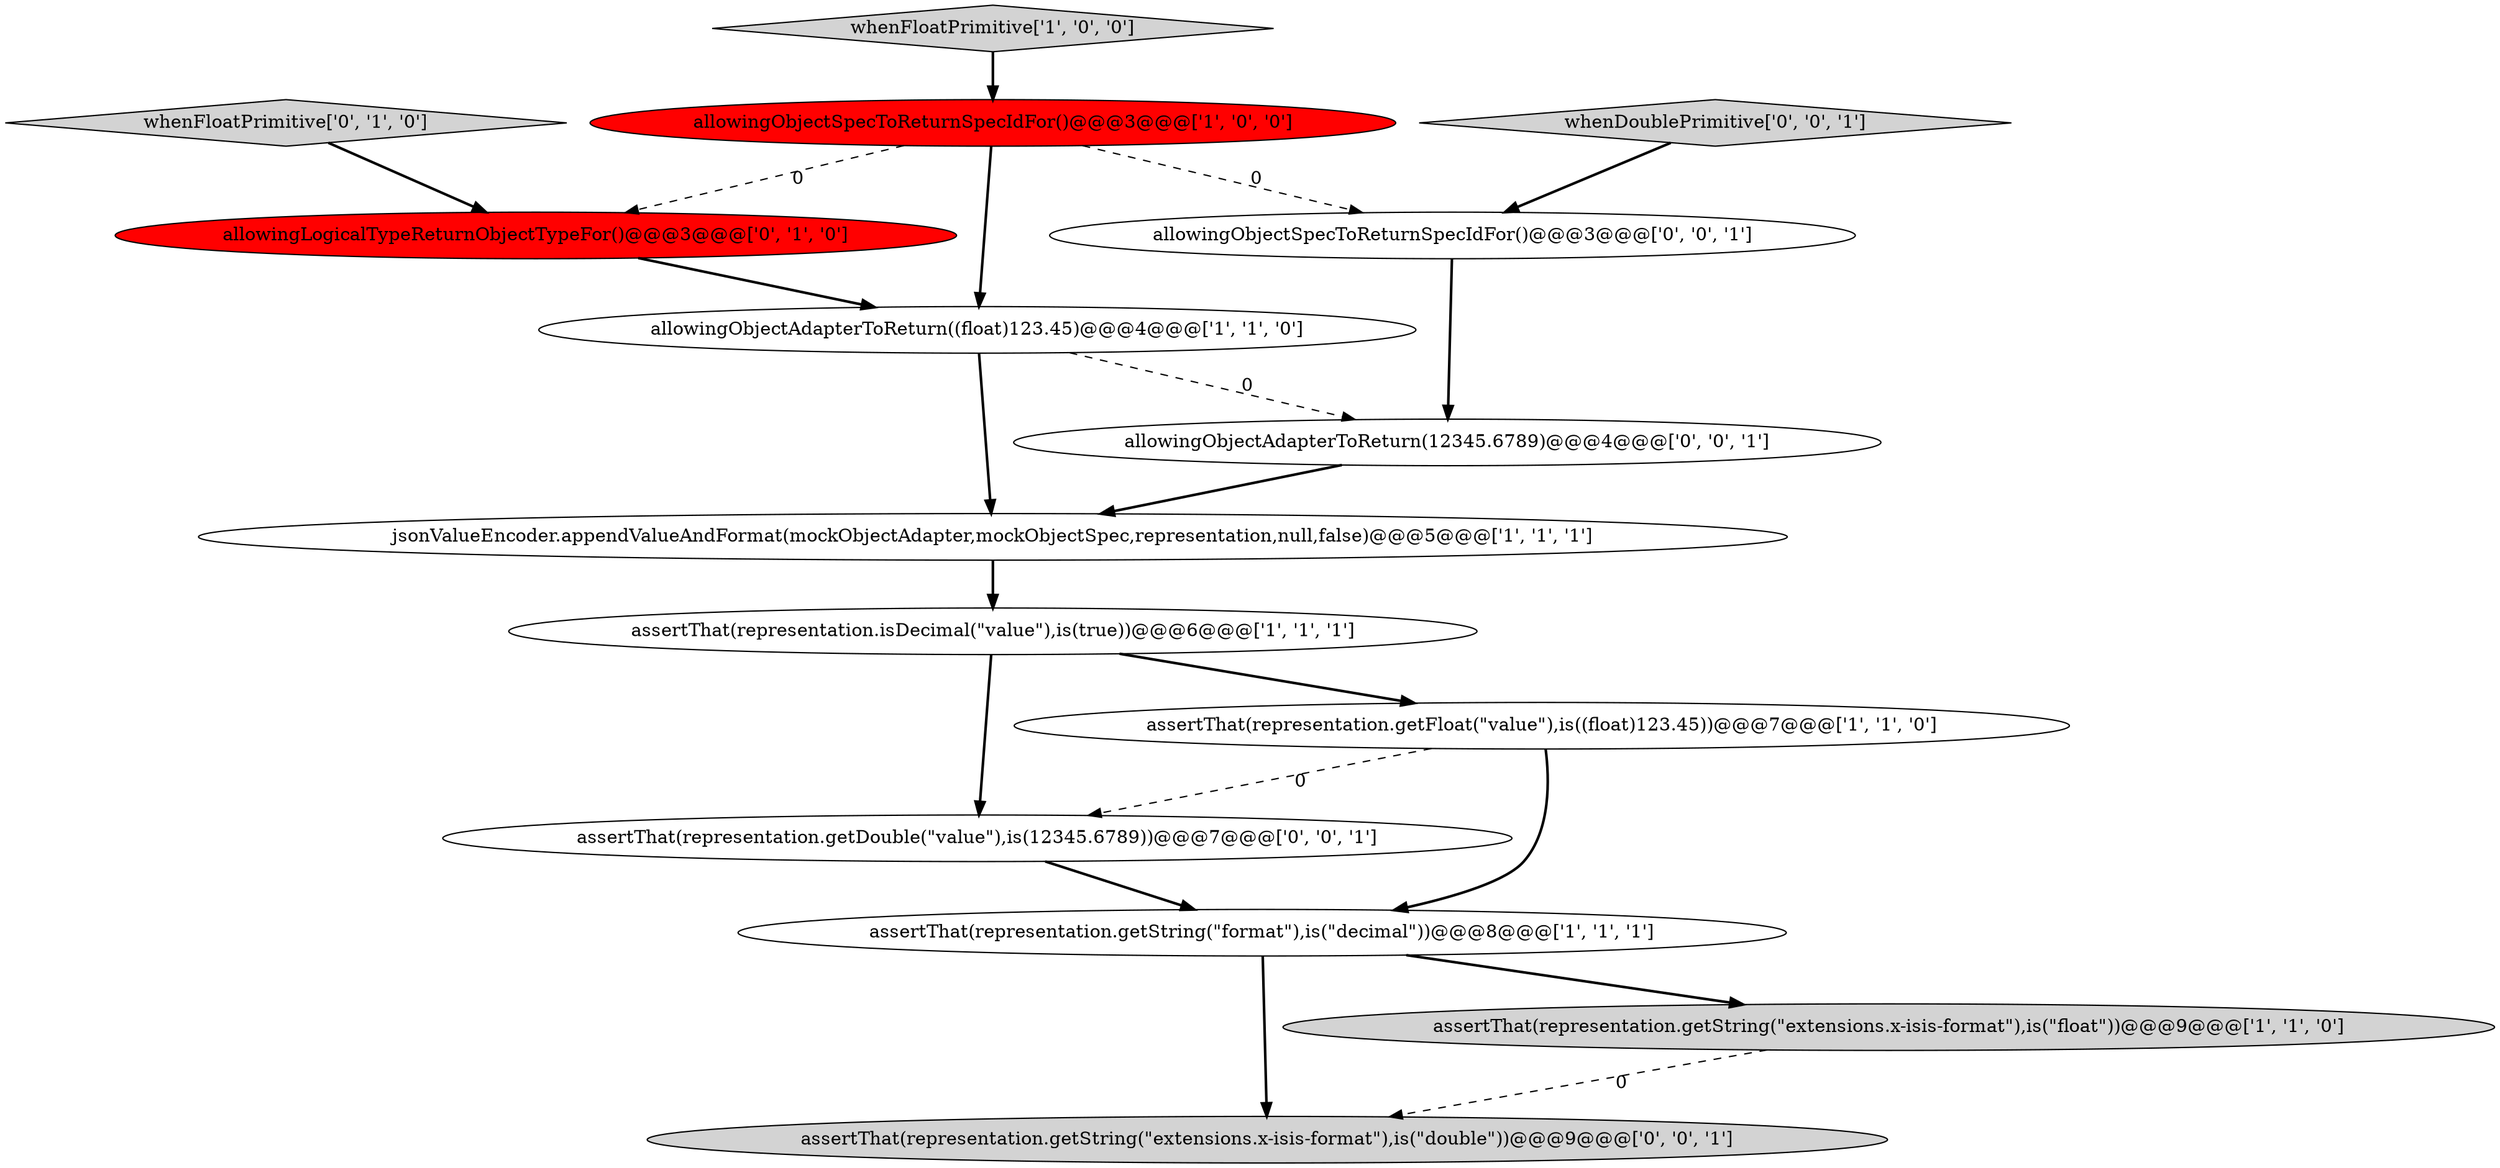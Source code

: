 digraph {
10 [style = filled, label = "assertThat(representation.getString(\"extensions.x-isis-format\"),is(\"double\"))@@@9@@@['0', '0', '1']", fillcolor = lightgray, shape = ellipse image = "AAA0AAABBB3BBB"];
3 [style = filled, label = "allowingObjectAdapterToReturn((float)123.45)@@@4@@@['1', '1', '0']", fillcolor = white, shape = ellipse image = "AAA0AAABBB1BBB"];
5 [style = filled, label = "assertThat(representation.getString(\"extensions.x-isis-format\"),is(\"float\"))@@@9@@@['1', '1', '0']", fillcolor = lightgray, shape = ellipse image = "AAA0AAABBB1BBB"];
7 [style = filled, label = "allowingObjectSpecToReturnSpecIdFor()@@@3@@@['1', '0', '0']", fillcolor = red, shape = ellipse image = "AAA1AAABBB1BBB"];
12 [style = filled, label = "assertThat(representation.getDouble(\"value\"),is(12345.6789))@@@7@@@['0', '0', '1']", fillcolor = white, shape = ellipse image = "AAA0AAABBB3BBB"];
4 [style = filled, label = "assertThat(representation.isDecimal(\"value\"),is(true))@@@6@@@['1', '1', '1']", fillcolor = white, shape = ellipse image = "AAA0AAABBB1BBB"];
13 [style = filled, label = "allowingObjectSpecToReturnSpecIdFor()@@@3@@@['0', '0', '1']", fillcolor = white, shape = ellipse image = "AAA0AAABBB3BBB"];
2 [style = filled, label = "assertThat(representation.getString(\"format\"),is(\"decimal\"))@@@8@@@['1', '1', '1']", fillcolor = white, shape = ellipse image = "AAA0AAABBB1BBB"];
8 [style = filled, label = "allowingLogicalTypeReturnObjectTypeFor()@@@3@@@['0', '1', '0']", fillcolor = red, shape = ellipse image = "AAA1AAABBB2BBB"];
14 [style = filled, label = "whenDoublePrimitive['0', '0', '1']", fillcolor = lightgray, shape = diamond image = "AAA0AAABBB3BBB"];
9 [style = filled, label = "whenFloatPrimitive['0', '1', '0']", fillcolor = lightgray, shape = diamond image = "AAA0AAABBB2BBB"];
11 [style = filled, label = "allowingObjectAdapterToReturn(12345.6789)@@@4@@@['0', '0', '1']", fillcolor = white, shape = ellipse image = "AAA0AAABBB3BBB"];
1 [style = filled, label = "whenFloatPrimitive['1', '0', '0']", fillcolor = lightgray, shape = diamond image = "AAA0AAABBB1BBB"];
0 [style = filled, label = "assertThat(representation.getFloat(\"value\"),is((float)123.45))@@@7@@@['1', '1', '0']", fillcolor = white, shape = ellipse image = "AAA0AAABBB1BBB"];
6 [style = filled, label = "jsonValueEncoder.appendValueAndFormat(mockObjectAdapter,mockObjectSpec,representation,null,false)@@@5@@@['1', '1', '1']", fillcolor = white, shape = ellipse image = "AAA0AAABBB1BBB"];
4->12 [style = bold, label=""];
6->4 [style = bold, label=""];
3->6 [style = bold, label=""];
11->6 [style = bold, label=""];
12->2 [style = bold, label=""];
2->5 [style = bold, label=""];
14->13 [style = bold, label=""];
7->13 [style = dashed, label="0"];
0->12 [style = dashed, label="0"];
5->10 [style = dashed, label="0"];
9->8 [style = bold, label=""];
2->10 [style = bold, label=""];
1->7 [style = bold, label=""];
13->11 [style = bold, label=""];
7->3 [style = bold, label=""];
3->11 [style = dashed, label="0"];
4->0 [style = bold, label=""];
0->2 [style = bold, label=""];
8->3 [style = bold, label=""];
7->8 [style = dashed, label="0"];
}
